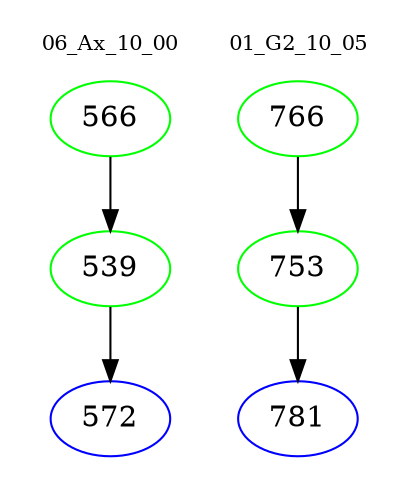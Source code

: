 digraph{
subgraph cluster_0 {
color = white
label = "06_Ax_10_00";
fontsize=10;
T0_566 [label="566", color="green"]
T0_566 -> T0_539 [color="black"]
T0_539 [label="539", color="green"]
T0_539 -> T0_572 [color="black"]
T0_572 [label="572", color="blue"]
}
subgraph cluster_1 {
color = white
label = "01_G2_10_05";
fontsize=10;
T1_766 [label="766", color="green"]
T1_766 -> T1_753 [color="black"]
T1_753 [label="753", color="green"]
T1_753 -> T1_781 [color="black"]
T1_781 [label="781", color="blue"]
}
}
